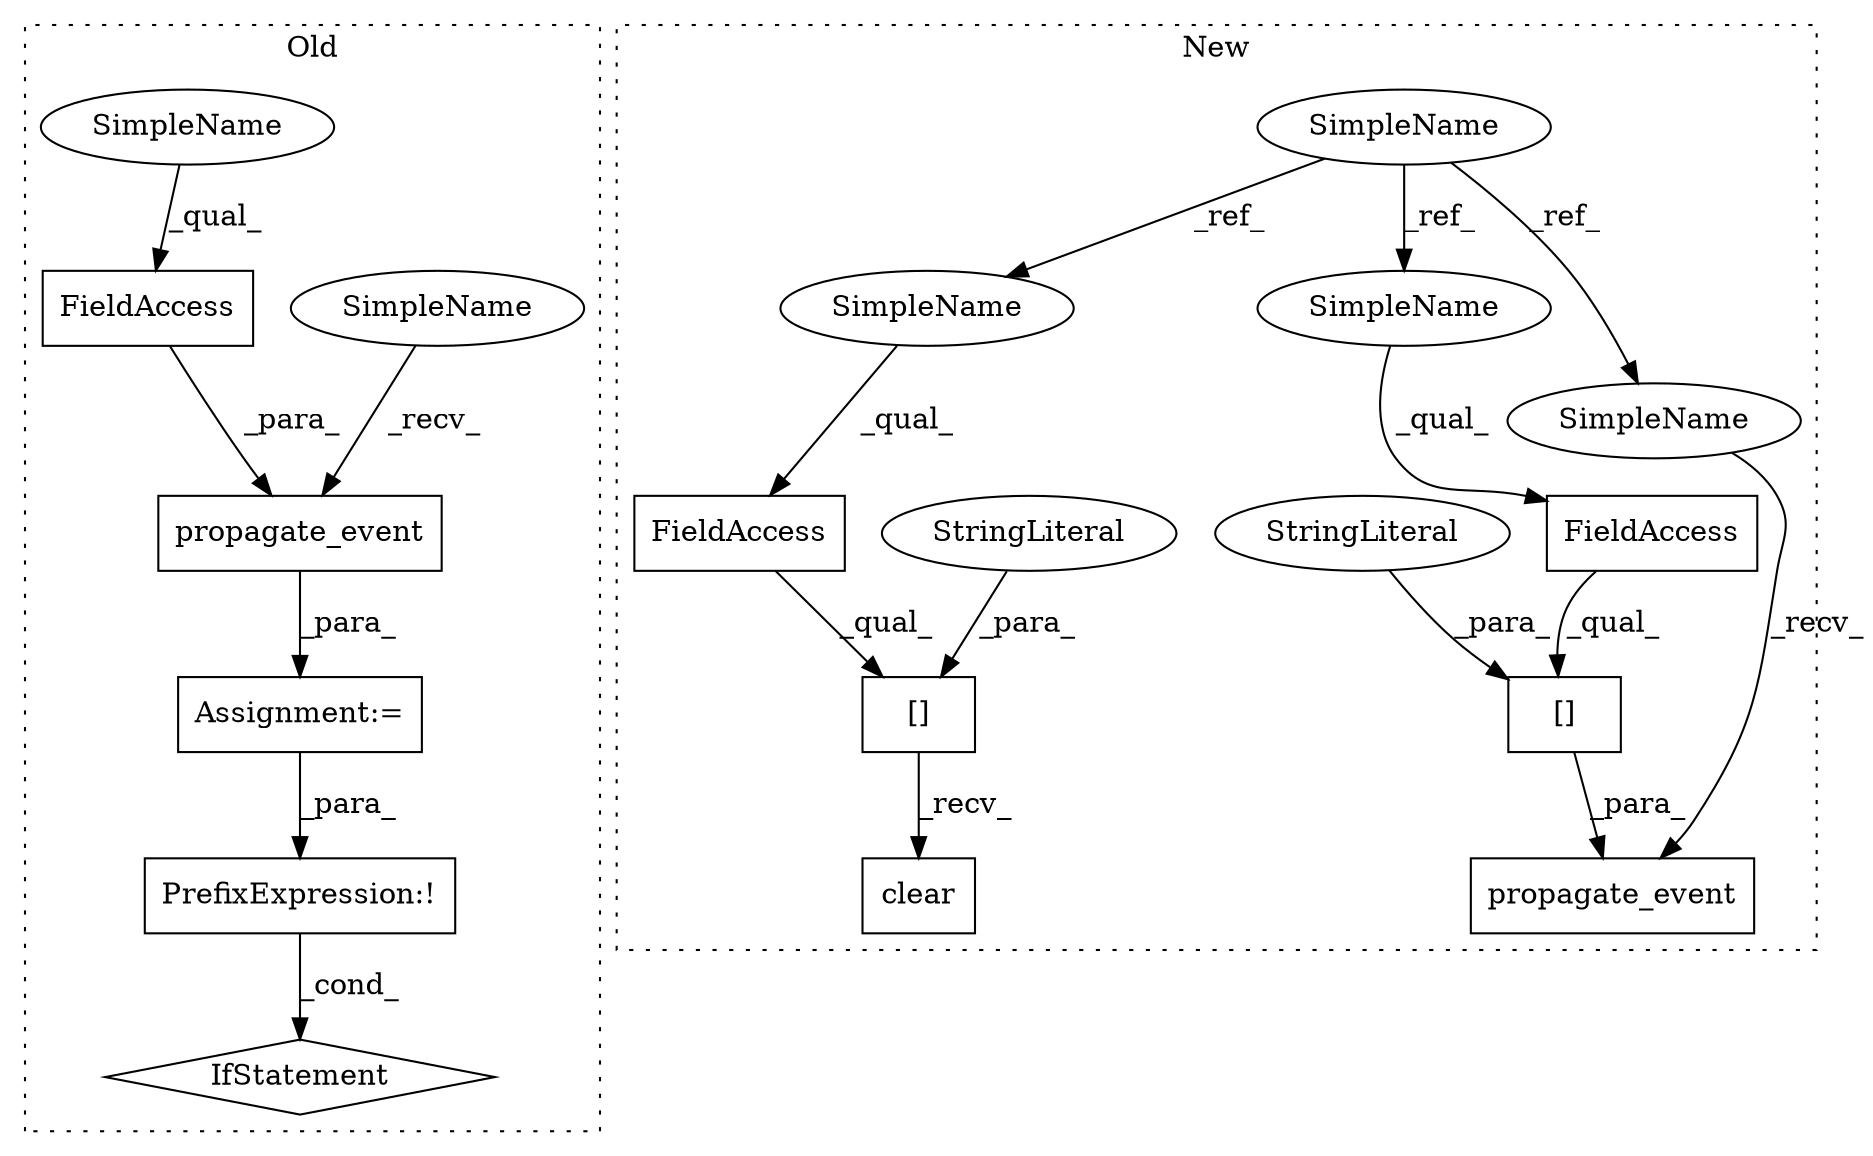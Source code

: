 digraph G {
subgraph cluster0 {
1 [label="IfStatement" a="25" s="2310,2325" l="4,2" shape="diamond"];
3 [label="Assignment:=" a="7" s="2260" l="1" shape="box"];
4 [label="PrefixExpression:!" a="38" s="2314" l="1" shape="box"];
7 [label="propagate_event" a="32" s="2266,2303" l="16,1" shape="box"];
11 [label="FieldAccess" a="22" s="2286" l="17" shape="box"];
18 [label="SimpleName" a="42" s="2261" l="4" shape="ellipse"];
19 [label="SimpleName" a="42" s="2286" l="4" shape="ellipse"];
label = "Old";
style="dotted";
}
subgraph cluster1 {
2 [label="clear" a="32" s="2479" l="7" shape="box"];
5 [label="[]" a="2" s="2444,2477" l="20,1" shape="box"];
6 [label="FieldAccess" a="22" s="2444" l="19" shape="box"];
8 [label="SimpleName" a="42" s="2314" l="4" shape="ellipse"];
9 [label="FieldAccess" a="22" s="2403" l="19" shape="box"];
10 [label="[]" a="2" s="2403,2436" l="20,1" shape="box"];
12 [label="propagate_event" a="32" s="2383,2437" l="16,1" shape="box"];
13 [label="StringLiteral" a="45" s="2423" l="13" shape="ellipse"];
14 [label="StringLiteral" a="45" s="2464" l="13" shape="ellipse"];
15 [label="SimpleName" a="42" s="2378" l="4" shape="ellipse"];
16 [label="SimpleName" a="42" s="2444" l="4" shape="ellipse"];
17 [label="SimpleName" a="42" s="2403" l="4" shape="ellipse"];
label = "New";
style="dotted";
}
3 -> 4 [label="_para_"];
4 -> 1 [label="_cond_"];
5 -> 2 [label="_recv_"];
6 -> 5 [label="_qual_"];
7 -> 3 [label="_para_"];
8 -> 17 [label="_ref_"];
8 -> 16 [label="_ref_"];
8 -> 15 [label="_ref_"];
9 -> 10 [label="_qual_"];
10 -> 12 [label="_para_"];
11 -> 7 [label="_para_"];
13 -> 10 [label="_para_"];
14 -> 5 [label="_para_"];
15 -> 12 [label="_recv_"];
16 -> 6 [label="_qual_"];
17 -> 9 [label="_qual_"];
18 -> 7 [label="_recv_"];
19 -> 11 [label="_qual_"];
}